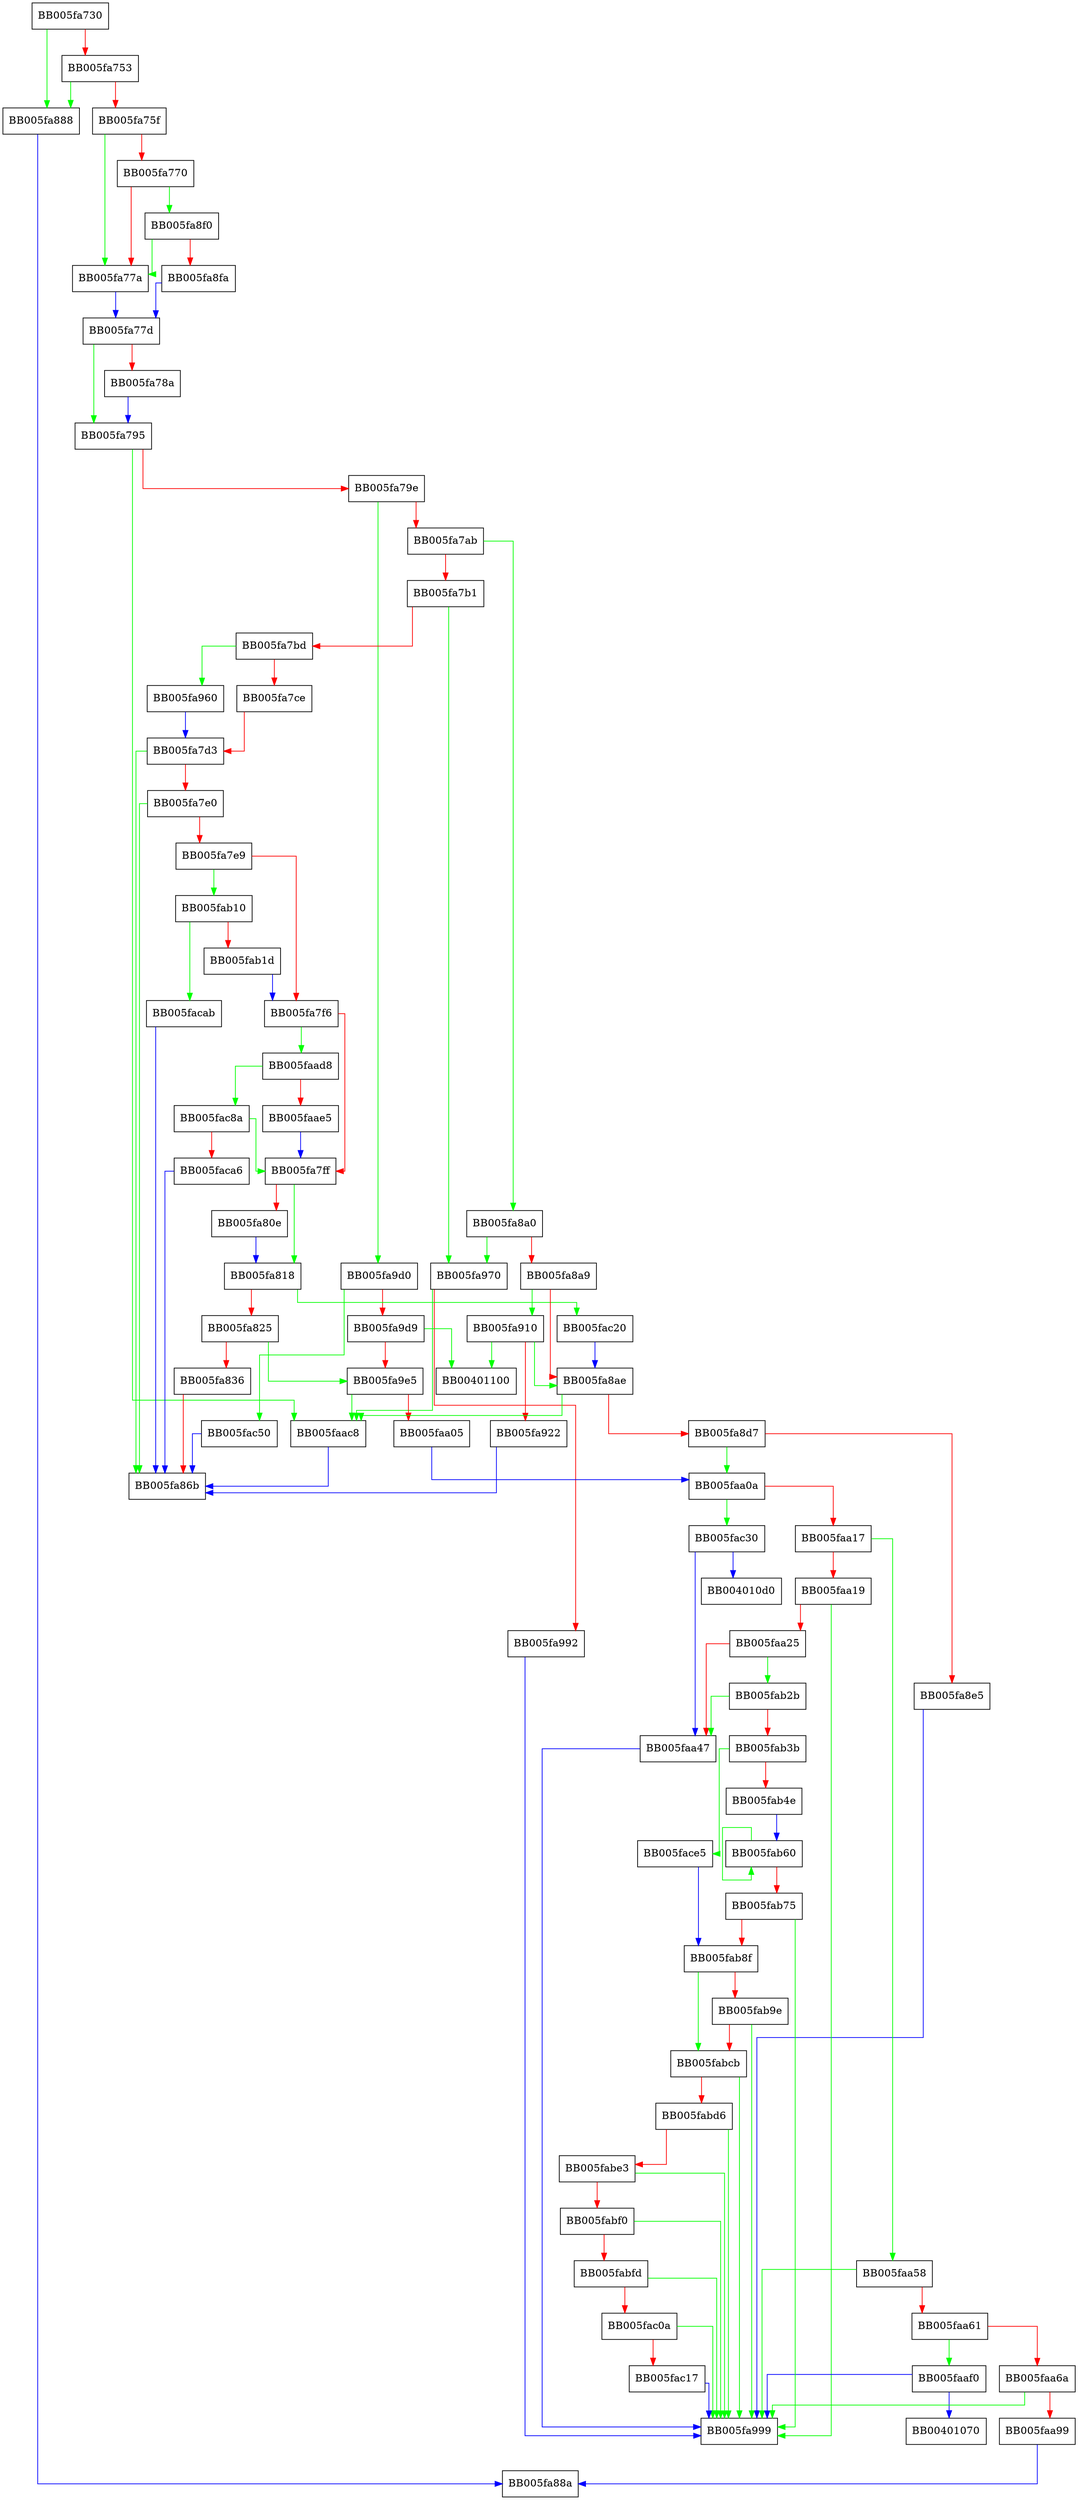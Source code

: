 digraph OSSL_PARAM_allocate_from_text {
  node [shape="box"];
  graph [splines=ortho];
  BB005fa730 -> BB005fa888 [color="green"];
  BB005fa730 -> BB005fa753 [color="red"];
  BB005fa753 -> BB005fa888 [color="green"];
  BB005fa753 -> BB005fa75f [color="red"];
  BB005fa75f -> BB005fa77a [color="green"];
  BB005fa75f -> BB005fa770 [color="red"];
  BB005fa770 -> BB005fa8f0 [color="green"];
  BB005fa770 -> BB005fa77a [color="red"];
  BB005fa77a -> BB005fa77d [color="blue"];
  BB005fa77d -> BB005fa795 [color="green"];
  BB005fa77d -> BB005fa78a [color="red"];
  BB005fa78a -> BB005fa795 [color="blue"];
  BB005fa795 -> BB005faac8 [color="green"];
  BB005fa795 -> BB005fa79e [color="red"];
  BB005fa79e -> BB005fa9d0 [color="green"];
  BB005fa79e -> BB005fa7ab [color="red"];
  BB005fa7ab -> BB005fa8a0 [color="green"];
  BB005fa7ab -> BB005fa7b1 [color="red"];
  BB005fa7b1 -> BB005fa970 [color="green"];
  BB005fa7b1 -> BB005fa7bd [color="red"];
  BB005fa7bd -> BB005fa960 [color="green"];
  BB005fa7bd -> BB005fa7ce [color="red"];
  BB005fa7ce -> BB005fa7d3 [color="red"];
  BB005fa7d3 -> BB005fa86b [color="green"];
  BB005fa7d3 -> BB005fa7e0 [color="red"];
  BB005fa7e0 -> BB005fa86b [color="green"];
  BB005fa7e0 -> BB005fa7e9 [color="red"];
  BB005fa7e9 -> BB005fab10 [color="green"];
  BB005fa7e9 -> BB005fa7f6 [color="red"];
  BB005fa7f6 -> BB005faad8 [color="green"];
  BB005fa7f6 -> BB005fa7ff [color="red"];
  BB005fa7ff -> BB005fa818 [color="green"];
  BB005fa7ff -> BB005fa80e [color="red"];
  BB005fa80e -> BB005fa818 [color="blue"];
  BB005fa818 -> BB005fac20 [color="green"];
  BB005fa818 -> BB005fa825 [color="red"];
  BB005fa825 -> BB005fa9e5 [color="green"];
  BB005fa825 -> BB005fa836 [color="red"];
  BB005fa836 -> BB005fa86b [color="red"];
  BB005fa888 -> BB005fa88a [color="blue"];
  BB005fa8a0 -> BB005fa970 [color="green"];
  BB005fa8a0 -> BB005fa8a9 [color="red"];
  BB005fa8a9 -> BB005fa910 [color="green"];
  BB005fa8a9 -> BB005fa8ae [color="red"];
  BB005fa8ae -> BB005faac8 [color="green"];
  BB005fa8ae -> BB005fa8d7 [color="red"];
  BB005fa8d7 -> BB005faa0a [color="green"];
  BB005fa8d7 -> BB005fa8e5 [color="red"];
  BB005fa8e5 -> BB005fa999 [color="blue"];
  BB005fa8f0 -> BB005fa77a [color="green"];
  BB005fa8f0 -> BB005fa8fa [color="red"];
  BB005fa8fa -> BB005fa77d [color="blue"];
  BB005fa910 -> BB00401100 [color="green"];
  BB005fa910 -> BB005fa8ae [color="green"];
  BB005fa910 -> BB005fa922 [color="red"];
  BB005fa922 -> BB005fa86b [color="blue"];
  BB005fa960 -> BB005fa7d3 [color="blue"];
  BB005fa970 -> BB005faac8 [color="green"];
  BB005fa970 -> BB005fa992 [color="red"];
  BB005fa992 -> BB005fa999 [color="blue"];
  BB005fa9d0 -> BB005fac50 [color="green"];
  BB005fa9d0 -> BB005fa9d9 [color="red"];
  BB005fa9d9 -> BB00401100 [color="green"];
  BB005fa9d9 -> BB005fa9e5 [color="red"];
  BB005fa9e5 -> BB005faac8 [color="green"];
  BB005fa9e5 -> BB005faa05 [color="red"];
  BB005faa05 -> BB005faa0a [color="blue"];
  BB005faa0a -> BB005fac30 [color="green"];
  BB005faa0a -> BB005faa17 [color="red"];
  BB005faa17 -> BB005faa58 [color="green"];
  BB005faa17 -> BB005faa19 [color="red"];
  BB005faa19 -> BB005fa999 [color="green"];
  BB005faa19 -> BB005faa25 [color="red"];
  BB005faa25 -> BB005fab2b [color="green"];
  BB005faa25 -> BB005faa47 [color="red"];
  BB005faa47 -> BB005fa999 [color="blue"];
  BB005faa58 -> BB005fa999 [color="green"];
  BB005faa58 -> BB005faa61 [color="red"];
  BB005faa61 -> BB005faaf0 [color="green"];
  BB005faa61 -> BB005faa6a [color="red"];
  BB005faa6a -> BB005fa999 [color="green"];
  BB005faa6a -> BB005faa99 [color="red"];
  BB005faa99 -> BB005fa88a [color="blue"];
  BB005faac8 -> BB005fa86b [color="blue"];
  BB005faad8 -> BB005fac8a [color="green"];
  BB005faad8 -> BB005faae5 [color="red"];
  BB005faae5 -> BB005fa7ff [color="blue"];
  BB005faaf0 -> BB00401070 [color="blue"];
  BB005faaf0 -> BB005fa999 [color="blue"];
  BB005fab10 -> BB005facab [color="green"];
  BB005fab10 -> BB005fab1d [color="red"];
  BB005fab1d -> BB005fa7f6 [color="blue"];
  BB005fab2b -> BB005faa47 [color="green"];
  BB005fab2b -> BB005fab3b [color="red"];
  BB005fab3b -> BB005face5 [color="green"];
  BB005fab3b -> BB005fab4e [color="red"];
  BB005fab4e -> BB005fab60 [color="blue"];
  BB005fab60 -> BB005fab60 [color="green"];
  BB005fab60 -> BB005fab75 [color="red"];
  BB005fab75 -> BB005fa999 [color="green"];
  BB005fab75 -> BB005fab8f [color="red"];
  BB005fab8f -> BB005fabcb [color="green"];
  BB005fab8f -> BB005fab9e [color="red"];
  BB005fab9e -> BB005fa999 [color="green"];
  BB005fab9e -> BB005fabcb [color="red"];
  BB005fabcb -> BB005fa999 [color="green"];
  BB005fabcb -> BB005fabd6 [color="red"];
  BB005fabd6 -> BB005fa999 [color="green"];
  BB005fabd6 -> BB005fabe3 [color="red"];
  BB005fabe3 -> BB005fa999 [color="green"];
  BB005fabe3 -> BB005fabf0 [color="red"];
  BB005fabf0 -> BB005fa999 [color="green"];
  BB005fabf0 -> BB005fabfd [color="red"];
  BB005fabfd -> BB005fa999 [color="green"];
  BB005fabfd -> BB005fac0a [color="red"];
  BB005fac0a -> BB005fa999 [color="green"];
  BB005fac0a -> BB005fac17 [color="red"];
  BB005fac17 -> BB005fa999 [color="blue"];
  BB005fac20 -> BB005fa8ae [color="blue"];
  BB005fac30 -> BB004010d0 [color="blue"];
  BB005fac30 -> BB005faa47 [color="blue"];
  BB005fac50 -> BB005fa86b [color="blue"];
  BB005fac8a -> BB005fa7ff [color="green"];
  BB005fac8a -> BB005faca6 [color="red"];
  BB005faca6 -> BB005fa86b [color="blue"];
  BB005facab -> BB005fa86b [color="blue"];
  BB005face5 -> BB005fab8f [color="blue"];
}